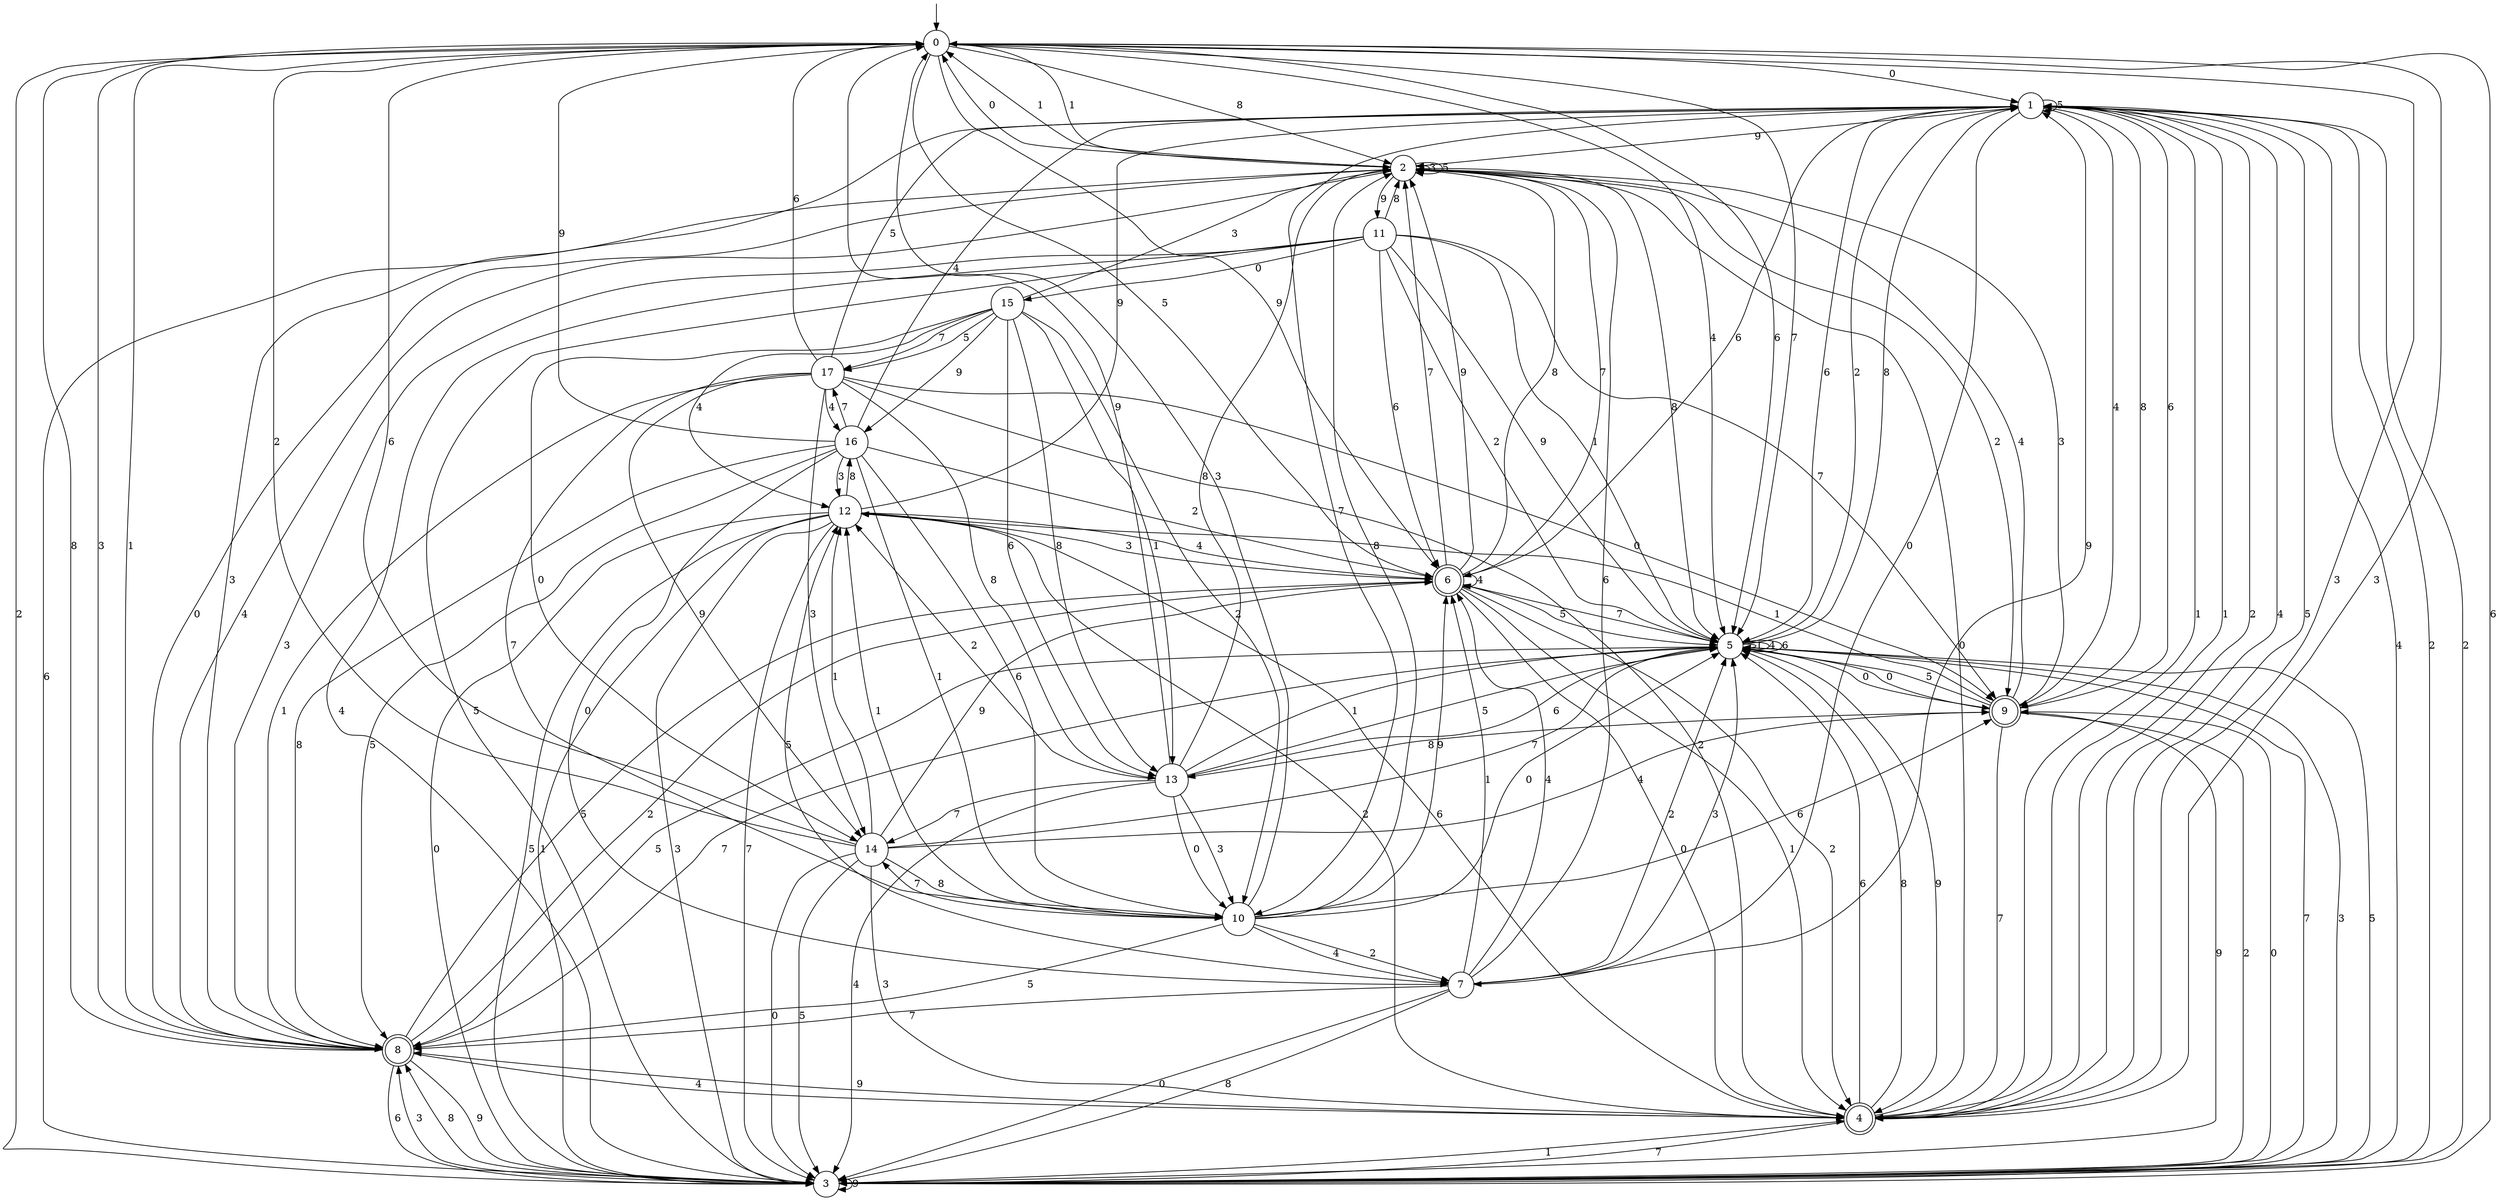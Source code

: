 digraph g {

	s0 [shape="circle" label="0"];
	s1 [shape="circle" label="1"];
	s2 [shape="circle" label="2"];
	s3 [shape="circle" label="3"];
	s4 [shape="doublecircle" label="4"];
	s5 [shape="circle" label="5"];
	s6 [shape="doublecircle" label="6"];
	s7 [shape="circle" label="7"];
	s8 [shape="doublecircle" label="8"];
	s9 [shape="doublecircle" label="9"];
	s10 [shape="circle" label="10"];
	s11 [shape="circle" label="11"];
	s12 [shape="circle" label="12"];
	s13 [shape="circle" label="13"];
	s14 [shape="circle" label="14"];
	s15 [shape="circle" label="15"];
	s16 [shape="circle" label="16"];
	s17 [shape="circle" label="17"];
	s0 -> s1 [label="0"];
	s0 -> s2 [label="1"];
	s0 -> s3 [label="2"];
	s0 -> s4 [label="3"];
	s0 -> s5 [label="4"];
	s0 -> s6 [label="5"];
	s0 -> s5 [label="6"];
	s0 -> s5 [label="7"];
	s0 -> s2 [label="8"];
	s0 -> s6 [label="9"];
	s1 -> s7 [label="0"];
	s1 -> s4 [label="1"];
	s1 -> s3 [label="2"];
	s1 -> s8 [label="3"];
	s1 -> s9 [label="4"];
	s1 -> s1 [label="5"];
	s1 -> s5 [label="6"];
	s1 -> s10 [label="7"];
	s1 -> s9 [label="8"];
	s1 -> s2 [label="9"];
	s2 -> s0 [label="0"];
	s2 -> s0 [label="1"];
	s2 -> s9 [label="2"];
	s2 -> s2 [label="3"];
	s2 -> s8 [label="4"];
	s2 -> s2 [label="5"];
	s2 -> s3 [label="6"];
	s2 -> s6 [label="7"];
	s2 -> s5 [label="8"];
	s2 -> s11 [label="9"];
	s3 -> s9 [label="0"];
	s3 -> s4 [label="1"];
	s3 -> s1 [label="2"];
	s3 -> s8 [label="3"];
	s3 -> s1 [label="4"];
	s3 -> s5 [label="5"];
	s3 -> s0 [label="6"];
	s3 -> s5 [label="7"];
	s3 -> s8 [label="8"];
	s3 -> s3 [label="9"];
	s4 -> s2 [label="0"];
	s4 -> s1 [label="1"];
	s4 -> s1 [label="2"];
	s4 -> s0 [label="3"];
	s4 -> s1 [label="4"];
	s4 -> s1 [label="5"];
	s4 -> s5 [label="6"];
	s4 -> s3 [label="7"];
	s4 -> s5 [label="8"];
	s4 -> s8 [label="9"];
	s5 -> s9 [label="0"];
	s5 -> s5 [label="1"];
	s5 -> s1 [label="2"];
	s5 -> s3 [label="3"];
	s5 -> s5 [label="4"];
	s5 -> s8 [label="5"];
	s5 -> s5 [label="6"];
	s5 -> s6 [label="7"];
	s5 -> s1 [label="8"];
	s5 -> s4 [label="9"];
	s6 -> s4 [label="0"];
	s6 -> s4 [label="1"];
	s6 -> s4 [label="2"];
	s6 -> s12 [label="3"];
	s6 -> s6 [label="4"];
	s6 -> s5 [label="5"];
	s6 -> s1 [label="6"];
	s6 -> s2 [label="7"];
	s6 -> s2 [label="8"];
	s6 -> s2 [label="9"];
	s7 -> s3 [label="0"];
	s7 -> s6 [label="1"];
	s7 -> s5 [label="2"];
	s7 -> s5 [label="3"];
	s7 -> s6 [label="4"];
	s7 -> s12 [label="5"];
	s7 -> s2 [label="6"];
	s7 -> s8 [label="7"];
	s7 -> s3 [label="8"];
	s7 -> s1 [label="9"];
	s8 -> s2 [label="0"];
	s8 -> s0 [label="1"];
	s8 -> s6 [label="2"];
	s8 -> s0 [label="3"];
	s8 -> s4 [label="4"];
	s8 -> s6 [label="5"];
	s8 -> s3 [label="6"];
	s8 -> s5 [label="7"];
	s8 -> s0 [label="8"];
	s8 -> s3 [label="9"];
	s9 -> s5 [label="0"];
	s9 -> s12 [label="1"];
	s9 -> s3 [label="2"];
	s9 -> s2 [label="3"];
	s9 -> s2 [label="4"];
	s9 -> s5 [label="5"];
	s9 -> s1 [label="6"];
	s9 -> s4 [label="7"];
	s9 -> s13 [label="8"];
	s9 -> s3 [label="9"];
	s10 -> s5 [label="0"];
	s10 -> s12 [label="1"];
	s10 -> s7 [label="2"];
	s10 -> s0 [label="3"];
	s10 -> s7 [label="4"];
	s10 -> s8 [label="5"];
	s10 -> s9 [label="6"];
	s10 -> s14 [label="7"];
	s10 -> s2 [label="8"];
	s10 -> s6 [label="9"];
	s11 -> s15 [label="0"];
	s11 -> s5 [label="1"];
	s11 -> s5 [label="2"];
	s11 -> s8 [label="3"];
	s11 -> s3 [label="4"];
	s11 -> s3 [label="5"];
	s11 -> s6 [label="6"];
	s11 -> s9 [label="7"];
	s11 -> s2 [label="8"];
	s11 -> s5 [label="9"];
	s12 -> s3 [label="0"];
	s12 -> s3 [label="1"];
	s12 -> s4 [label="2"];
	s12 -> s3 [label="3"];
	s12 -> s6 [label="4"];
	s12 -> s3 [label="5"];
	s12 -> s4 [label="6"];
	s12 -> s3 [label="7"];
	s12 -> s16 [label="8"];
	s12 -> s1 [label="9"];
	s13 -> s10 [label="0"];
	s13 -> s5 [label="1"];
	s13 -> s12 [label="2"];
	s13 -> s10 [label="3"];
	s13 -> s3 [label="4"];
	s13 -> s5 [label="5"];
	s13 -> s5 [label="6"];
	s13 -> s14 [label="7"];
	s13 -> s2 [label="8"];
	s13 -> s0 [label="9"];
	s14 -> s3 [label="0"];
	s14 -> s12 [label="1"];
	s14 -> s0 [label="2"];
	s14 -> s4 [label="3"];
	s14 -> s9 [label="4"];
	s14 -> s3 [label="5"];
	s14 -> s0 [label="6"];
	s14 -> s5 [label="7"];
	s14 -> s10 [label="8"];
	s14 -> s6 [label="9"];
	s15 -> s14 [label="0"];
	s15 -> s13 [label="1"];
	s15 -> s10 [label="2"];
	s15 -> s2 [label="3"];
	s15 -> s12 [label="4"];
	s15 -> s17 [label="5"];
	s15 -> s13 [label="6"];
	s15 -> s17 [label="7"];
	s15 -> s13 [label="8"];
	s15 -> s16 [label="9"];
	s16 -> s7 [label="0"];
	s16 -> s10 [label="1"];
	s16 -> s6 [label="2"];
	s16 -> s12 [label="3"];
	s16 -> s1 [label="4"];
	s16 -> s8 [label="5"];
	s16 -> s10 [label="6"];
	s16 -> s17 [label="7"];
	s16 -> s8 [label="8"];
	s16 -> s0 [label="9"];
	s17 -> s9 [label="0"];
	s17 -> s8 [label="1"];
	s17 -> s4 [label="2"];
	s17 -> s14 [label="3"];
	s17 -> s16 [label="4"];
	s17 -> s1 [label="5"];
	s17 -> s0 [label="6"];
	s17 -> s10 [label="7"];
	s17 -> s13 [label="8"];
	s17 -> s14 [label="9"];

__start0 [label="" shape="none" width="0" height="0"];
__start0 -> s0;

}
